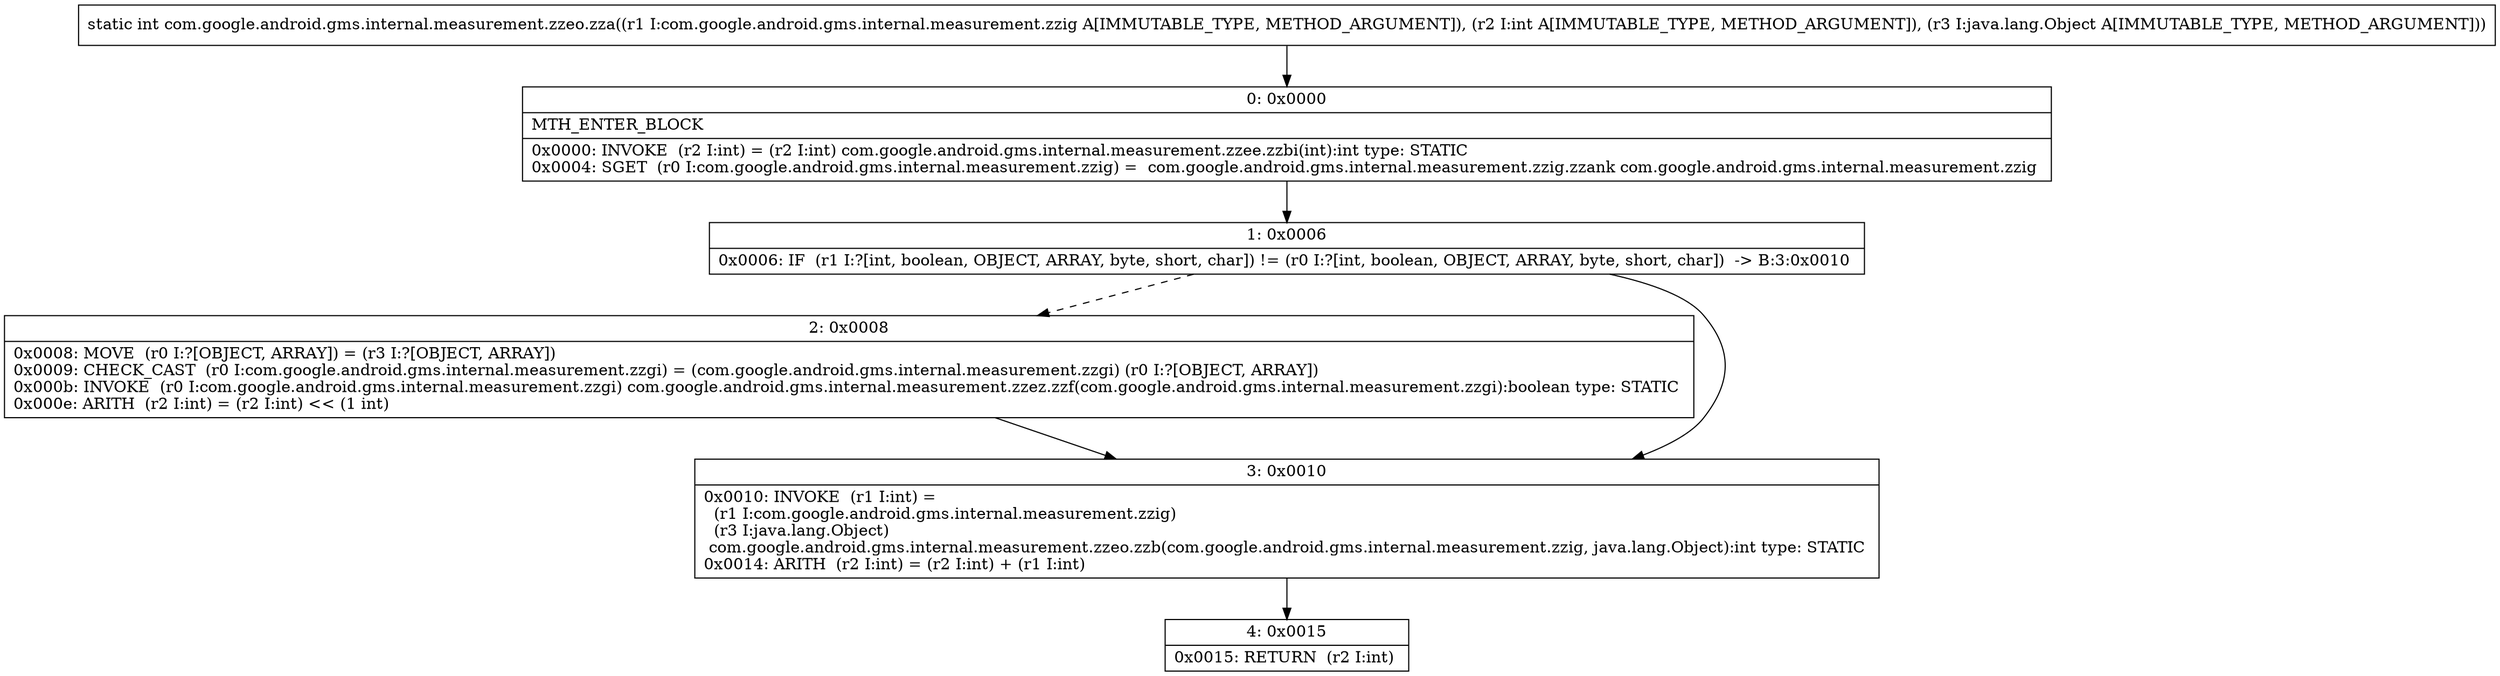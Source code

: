 digraph "CFG forcom.google.android.gms.internal.measurement.zzeo.zza(Lcom\/google\/android\/gms\/internal\/measurement\/zzig;ILjava\/lang\/Object;)I" {
Node_0 [shape=record,label="{0\:\ 0x0000|MTH_ENTER_BLOCK\l|0x0000: INVOKE  (r2 I:int) = (r2 I:int) com.google.android.gms.internal.measurement.zzee.zzbi(int):int type: STATIC \l0x0004: SGET  (r0 I:com.google.android.gms.internal.measurement.zzig) =  com.google.android.gms.internal.measurement.zzig.zzank com.google.android.gms.internal.measurement.zzig \l}"];
Node_1 [shape=record,label="{1\:\ 0x0006|0x0006: IF  (r1 I:?[int, boolean, OBJECT, ARRAY, byte, short, char]) != (r0 I:?[int, boolean, OBJECT, ARRAY, byte, short, char])  \-\> B:3:0x0010 \l}"];
Node_2 [shape=record,label="{2\:\ 0x0008|0x0008: MOVE  (r0 I:?[OBJECT, ARRAY]) = (r3 I:?[OBJECT, ARRAY]) \l0x0009: CHECK_CAST  (r0 I:com.google.android.gms.internal.measurement.zzgi) = (com.google.android.gms.internal.measurement.zzgi) (r0 I:?[OBJECT, ARRAY]) \l0x000b: INVOKE  (r0 I:com.google.android.gms.internal.measurement.zzgi) com.google.android.gms.internal.measurement.zzez.zzf(com.google.android.gms.internal.measurement.zzgi):boolean type: STATIC \l0x000e: ARITH  (r2 I:int) = (r2 I:int) \<\< (1 int) \l}"];
Node_3 [shape=record,label="{3\:\ 0x0010|0x0010: INVOKE  (r1 I:int) = \l  (r1 I:com.google.android.gms.internal.measurement.zzig)\l  (r3 I:java.lang.Object)\l com.google.android.gms.internal.measurement.zzeo.zzb(com.google.android.gms.internal.measurement.zzig, java.lang.Object):int type: STATIC \l0x0014: ARITH  (r2 I:int) = (r2 I:int) + (r1 I:int) \l}"];
Node_4 [shape=record,label="{4\:\ 0x0015|0x0015: RETURN  (r2 I:int) \l}"];
MethodNode[shape=record,label="{static int com.google.android.gms.internal.measurement.zzeo.zza((r1 I:com.google.android.gms.internal.measurement.zzig A[IMMUTABLE_TYPE, METHOD_ARGUMENT]), (r2 I:int A[IMMUTABLE_TYPE, METHOD_ARGUMENT]), (r3 I:java.lang.Object A[IMMUTABLE_TYPE, METHOD_ARGUMENT])) }"];
MethodNode -> Node_0;
Node_0 -> Node_1;
Node_1 -> Node_2[style=dashed];
Node_1 -> Node_3;
Node_2 -> Node_3;
Node_3 -> Node_4;
}

